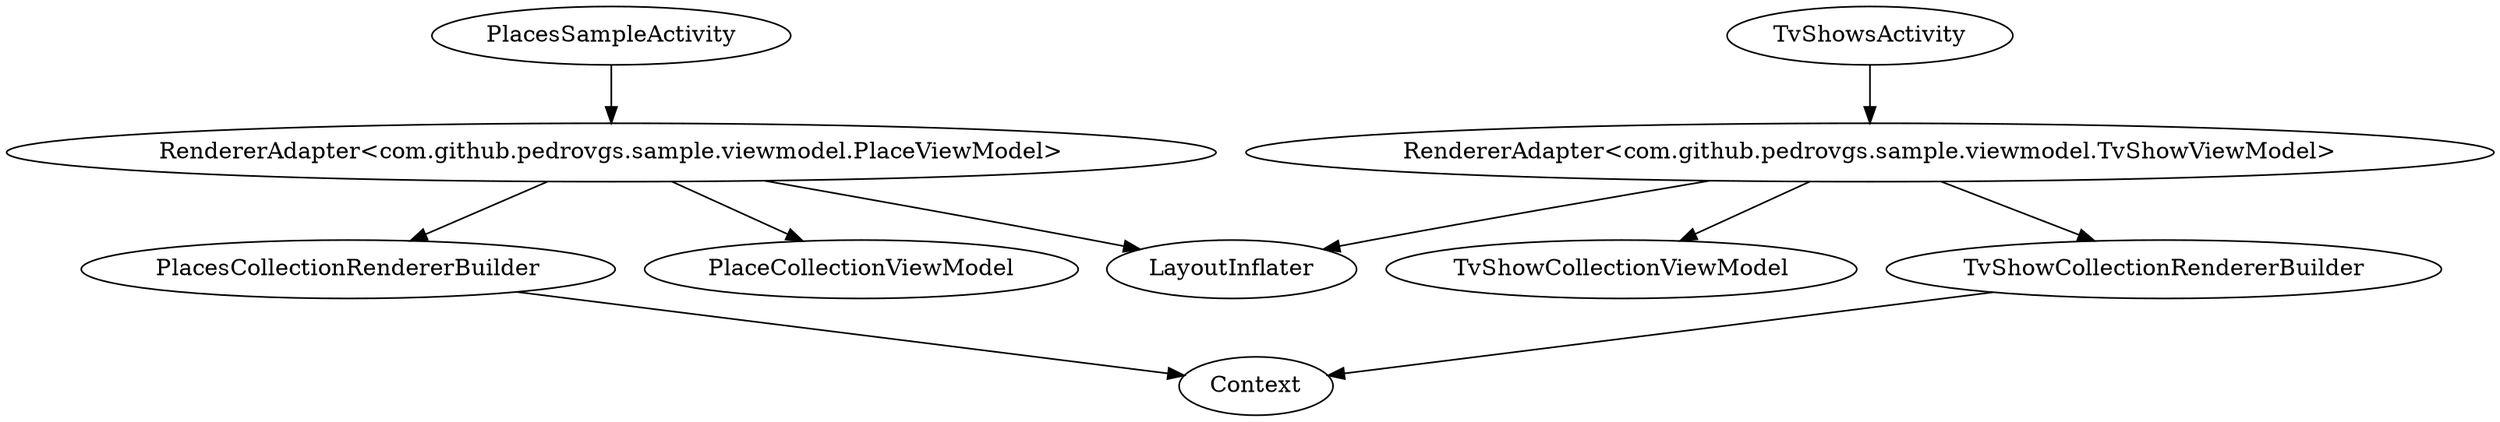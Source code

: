 digraph G1 {
  concentrate = true;
  PlacesCollectionRendererBuilder -> Context;
  n2 [label="RendererAdapter<com.github.pedrovgs.sample.viewmodel.PlaceViewModel>"];
  PlacesSampleActivity -> n2;
  n2 -> PlacesCollectionRendererBuilder;
  n2 -> LayoutInflater;
  n2 -> PlaceCollectionViewModel;
  n3 [label="RendererAdapter<com.github.pedrovgs.sample.viewmodel.TvShowViewModel>"];
  n3 -> LayoutInflater;
  n3 -> TvShowCollectionViewModel;
  n3 -> TvShowCollectionRendererBuilder;
  TvShowCollectionRendererBuilder -> Context;
  TvShowsActivity -> n3;
}
